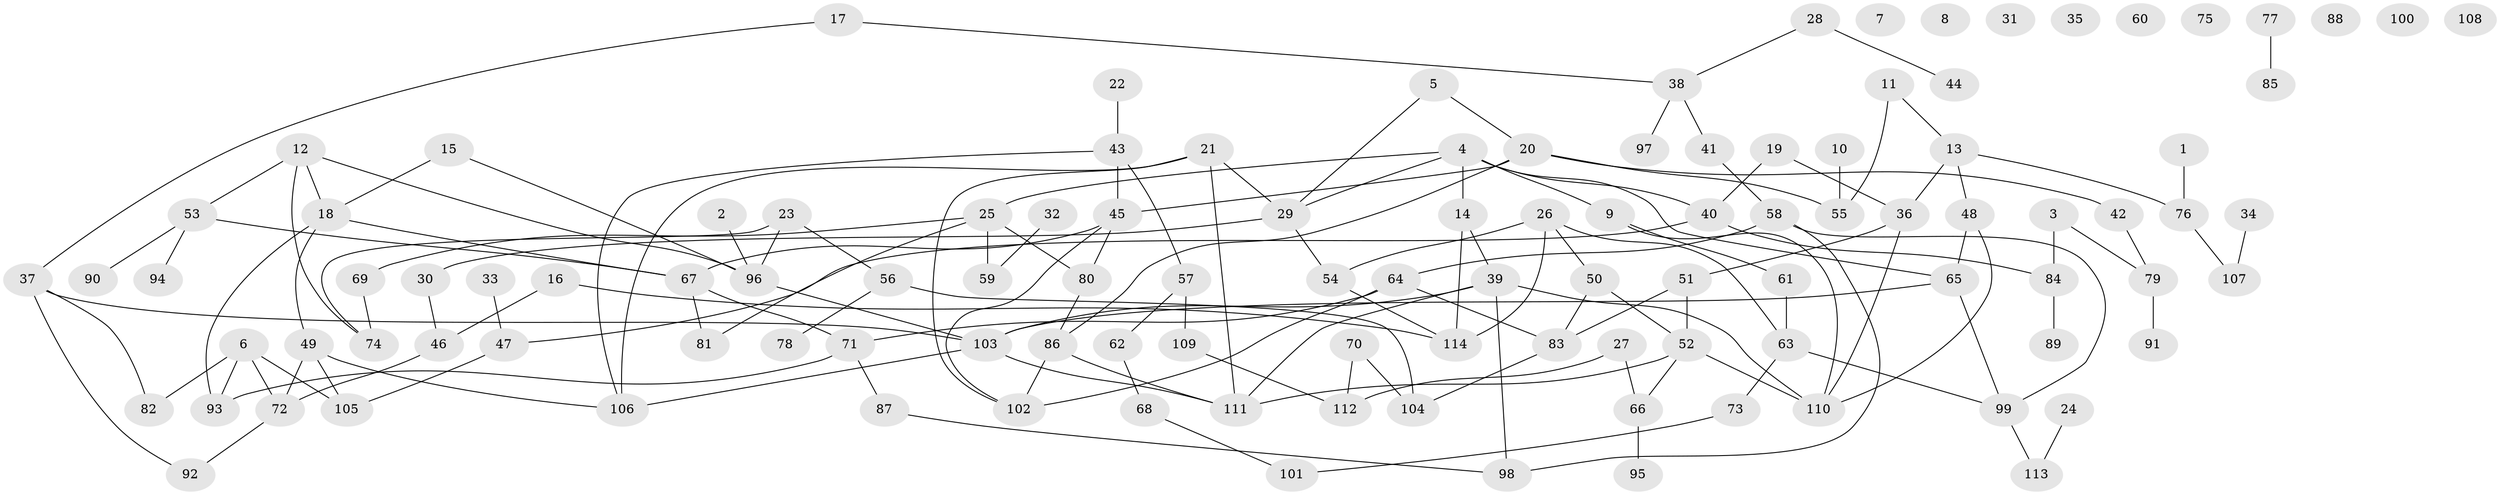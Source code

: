 // coarse degree distribution, {2: 0.20253164556962025, 4: 0.21518987341772153, 3: 0.12658227848101267, 13: 0.012658227848101266, 0: 0.11392405063291139, 1: 0.17721518987341772, 5: 0.11392405063291139, 7: 0.012658227848101266, 10: 0.012658227848101266, 9: 0.012658227848101266}
// Generated by graph-tools (version 1.1) at 2025/16/03/04/25 18:16:39]
// undirected, 114 vertices, 152 edges
graph export_dot {
graph [start="1"]
  node [color=gray90,style=filled];
  1;
  2;
  3;
  4;
  5;
  6;
  7;
  8;
  9;
  10;
  11;
  12;
  13;
  14;
  15;
  16;
  17;
  18;
  19;
  20;
  21;
  22;
  23;
  24;
  25;
  26;
  27;
  28;
  29;
  30;
  31;
  32;
  33;
  34;
  35;
  36;
  37;
  38;
  39;
  40;
  41;
  42;
  43;
  44;
  45;
  46;
  47;
  48;
  49;
  50;
  51;
  52;
  53;
  54;
  55;
  56;
  57;
  58;
  59;
  60;
  61;
  62;
  63;
  64;
  65;
  66;
  67;
  68;
  69;
  70;
  71;
  72;
  73;
  74;
  75;
  76;
  77;
  78;
  79;
  80;
  81;
  82;
  83;
  84;
  85;
  86;
  87;
  88;
  89;
  90;
  91;
  92;
  93;
  94;
  95;
  96;
  97;
  98;
  99;
  100;
  101;
  102;
  103;
  104;
  105;
  106;
  107;
  108;
  109;
  110;
  111;
  112;
  113;
  114;
  1 -- 76;
  2 -- 96;
  3 -- 79;
  3 -- 84;
  4 -- 9;
  4 -- 14;
  4 -- 25;
  4 -- 29;
  4 -- 40;
  4 -- 65;
  5 -- 20;
  5 -- 29;
  6 -- 72;
  6 -- 82;
  6 -- 93;
  6 -- 105;
  9 -- 61;
  9 -- 110;
  10 -- 55;
  11 -- 13;
  11 -- 55;
  12 -- 18;
  12 -- 53;
  12 -- 74;
  12 -- 96;
  13 -- 36;
  13 -- 48;
  13 -- 76;
  14 -- 39;
  14 -- 114;
  15 -- 18;
  15 -- 96;
  16 -- 46;
  16 -- 114;
  17 -- 37;
  17 -- 38;
  18 -- 49;
  18 -- 67;
  18 -- 93;
  19 -- 36;
  19 -- 40;
  20 -- 42;
  20 -- 45;
  20 -- 55;
  20 -- 86;
  21 -- 29;
  21 -- 102;
  21 -- 106;
  21 -- 111;
  22 -- 43;
  23 -- 56;
  23 -- 74;
  23 -- 96;
  24 -- 113;
  25 -- 59;
  25 -- 69;
  25 -- 80;
  25 -- 81;
  26 -- 50;
  26 -- 54;
  26 -- 63;
  26 -- 114;
  27 -- 66;
  27 -- 112;
  28 -- 38;
  28 -- 44;
  29 -- 30;
  29 -- 54;
  30 -- 46;
  32 -- 59;
  33 -- 47;
  34 -- 107;
  36 -- 51;
  36 -- 110;
  37 -- 82;
  37 -- 92;
  37 -- 103;
  38 -- 41;
  38 -- 97;
  39 -- 98;
  39 -- 103;
  39 -- 110;
  39 -- 111;
  40 -- 47;
  40 -- 84;
  41 -- 58;
  42 -- 79;
  43 -- 45;
  43 -- 57;
  43 -- 106;
  45 -- 67;
  45 -- 80;
  45 -- 102;
  46 -- 72;
  47 -- 105;
  48 -- 65;
  48 -- 110;
  49 -- 72;
  49 -- 105;
  49 -- 106;
  50 -- 52;
  50 -- 83;
  51 -- 52;
  51 -- 83;
  52 -- 66;
  52 -- 110;
  52 -- 111;
  53 -- 67;
  53 -- 90;
  53 -- 94;
  54 -- 114;
  56 -- 78;
  56 -- 104;
  57 -- 62;
  57 -- 109;
  58 -- 64;
  58 -- 98;
  58 -- 99;
  61 -- 63;
  62 -- 68;
  63 -- 73;
  63 -- 99;
  64 -- 71;
  64 -- 83;
  64 -- 102;
  65 -- 99;
  65 -- 103;
  66 -- 95;
  67 -- 71;
  67 -- 81;
  68 -- 101;
  69 -- 74;
  70 -- 104;
  70 -- 112;
  71 -- 87;
  71 -- 93;
  72 -- 92;
  73 -- 101;
  76 -- 107;
  77 -- 85;
  79 -- 91;
  80 -- 86;
  83 -- 104;
  84 -- 89;
  86 -- 102;
  86 -- 111;
  87 -- 98;
  96 -- 103;
  99 -- 113;
  103 -- 106;
  103 -- 111;
  109 -- 112;
}
